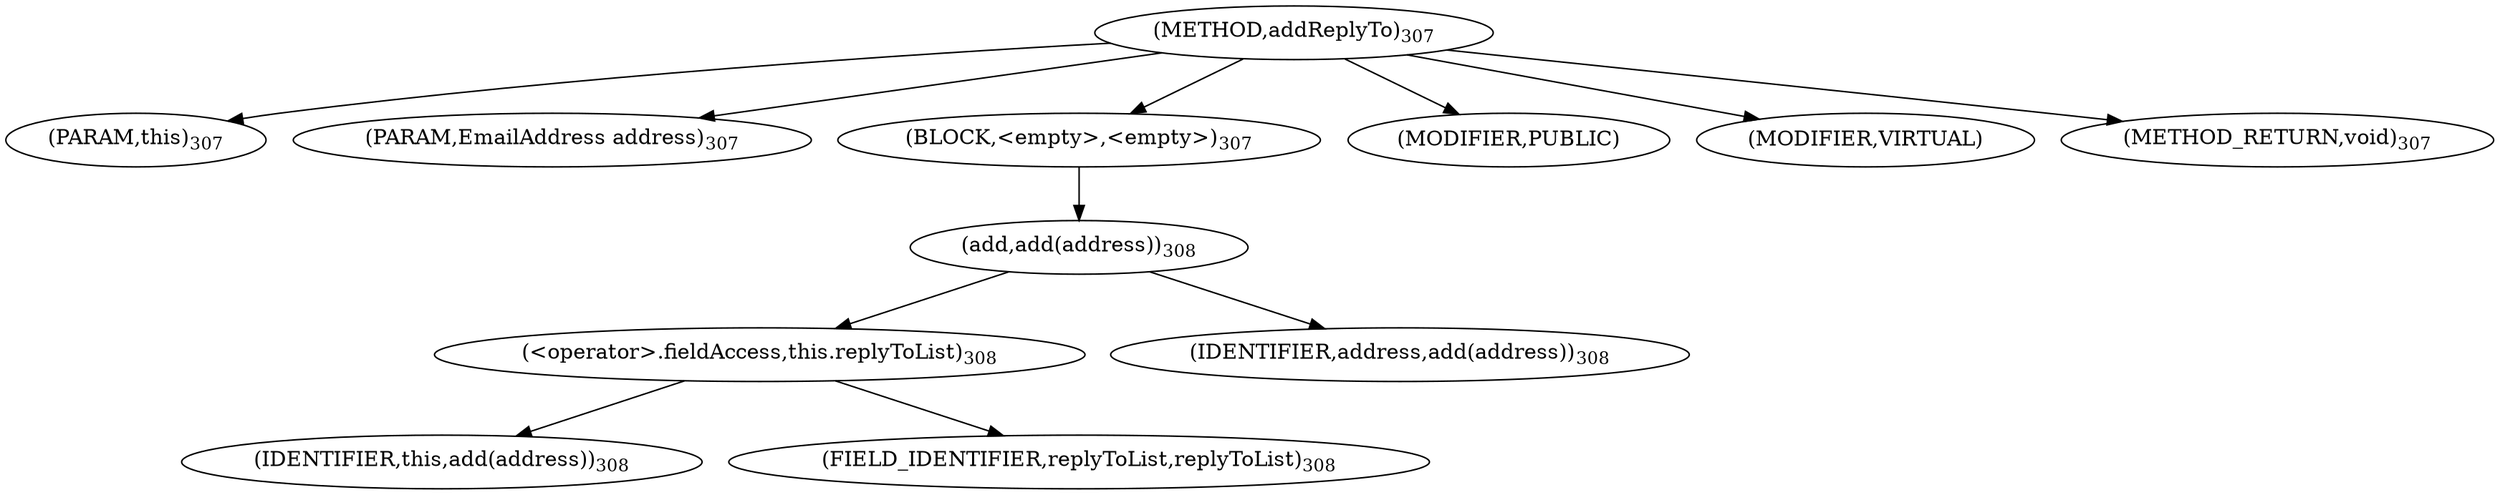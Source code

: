 digraph "addReplyTo" {  
"433" [label = <(METHOD,addReplyTo)<SUB>307</SUB>> ]
"42" [label = <(PARAM,this)<SUB>307</SUB>> ]
"434" [label = <(PARAM,EmailAddress address)<SUB>307</SUB>> ]
"435" [label = <(BLOCK,&lt;empty&gt;,&lt;empty&gt;)<SUB>307</SUB>> ]
"436" [label = <(add,add(address))<SUB>308</SUB>> ]
"437" [label = <(&lt;operator&gt;.fieldAccess,this.replyToList)<SUB>308</SUB>> ]
"41" [label = <(IDENTIFIER,this,add(address))<SUB>308</SUB>> ]
"438" [label = <(FIELD_IDENTIFIER,replyToList,replyToList)<SUB>308</SUB>> ]
"439" [label = <(IDENTIFIER,address,add(address))<SUB>308</SUB>> ]
"440" [label = <(MODIFIER,PUBLIC)> ]
"441" [label = <(MODIFIER,VIRTUAL)> ]
"442" [label = <(METHOD_RETURN,void)<SUB>307</SUB>> ]
  "433" -> "42" 
  "433" -> "434" 
  "433" -> "435" 
  "433" -> "440" 
  "433" -> "441" 
  "433" -> "442" 
  "435" -> "436" 
  "436" -> "437" 
  "436" -> "439" 
  "437" -> "41" 
  "437" -> "438" 
}
